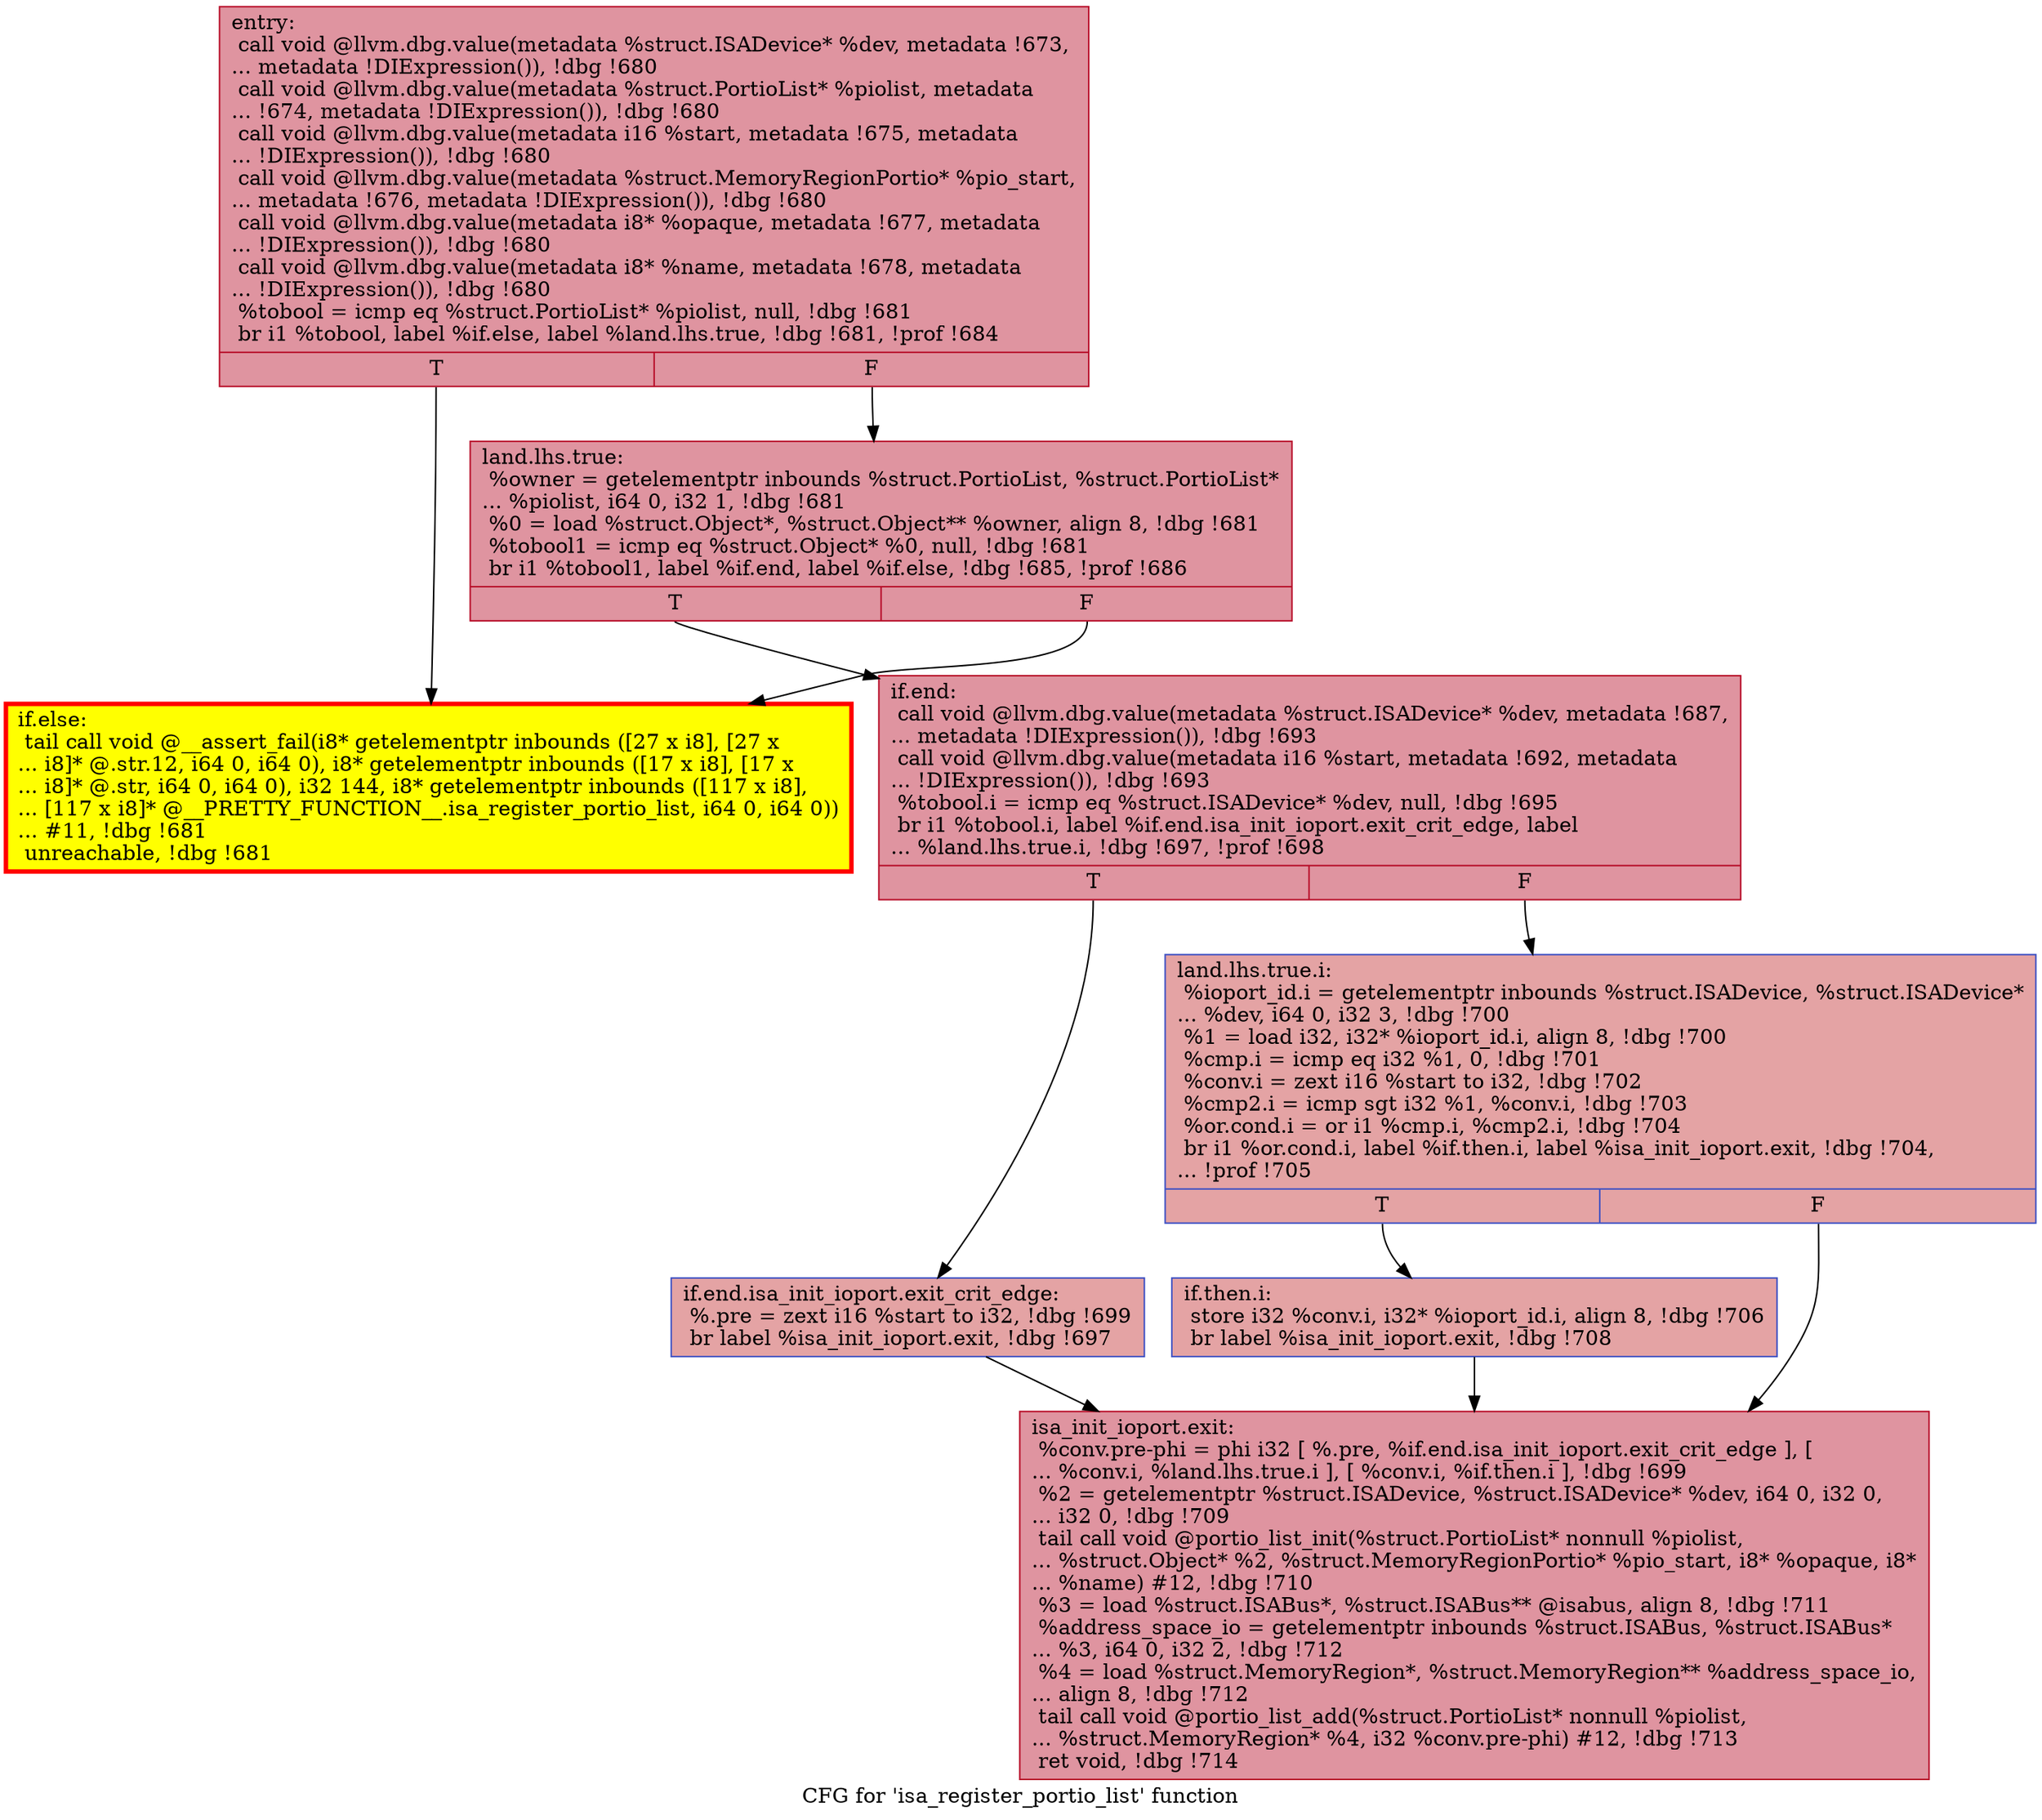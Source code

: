 digraph "CFG for 'isa_register_portio_list' function" {
	label="CFG for 'isa_register_portio_list' function";

	Node0x559cebb948f0 [shape=record,color="#b70d28ff", style=filled, fillcolor="#b70d2870",label="{entry:\l  call void @llvm.dbg.value(metadata %struct.ISADevice* %dev, metadata !673,\l... metadata !DIExpression()), !dbg !680\l  call void @llvm.dbg.value(metadata %struct.PortioList* %piolist, metadata\l... !674, metadata !DIExpression()), !dbg !680\l  call void @llvm.dbg.value(metadata i16 %start, metadata !675, metadata\l... !DIExpression()), !dbg !680\l  call void @llvm.dbg.value(metadata %struct.MemoryRegionPortio* %pio_start,\l... metadata !676, metadata !DIExpression()), !dbg !680\l  call void @llvm.dbg.value(metadata i8* %opaque, metadata !677, metadata\l... !DIExpression()), !dbg !680\l  call void @llvm.dbg.value(metadata i8* %name, metadata !678, metadata\l... !DIExpression()), !dbg !680\l  %tobool = icmp eq %struct.PortioList* %piolist, null, !dbg !681\l  br i1 %tobool, label %if.else, label %land.lhs.true, !dbg !681, !prof !684\l|{<s0>T|<s1>F}}"];
	Node0x559cebb948f0:s0 -> Node0x559cebb84c80;
	Node0x559cebb948f0:s1 -> Node0x559cebb84cf0;
	Node0x559cebb84cf0 [shape=record,color="#b70d28ff", style=filled, fillcolor="#b70d2870",label="{land.lhs.true:                                    \l  %owner = getelementptr inbounds %struct.PortioList, %struct.PortioList*\l... %piolist, i64 0, i32 1, !dbg !681\l  %0 = load %struct.Object*, %struct.Object** %owner, align 8, !dbg !681\l  %tobool1 = icmp eq %struct.Object* %0, null, !dbg !681\l  br i1 %tobool1, label %if.end, label %if.else, !dbg !685, !prof !686\l|{<s0>T|<s1>F}}"];
	Node0x559cebb84cf0:s0 -> Node0x559cebb84c10;
	Node0x559cebb84cf0:s1 -> Node0x559cebb84c80;
	Node0x559cebb84c80 [shape=record,penwidth=3.0, style="filled", color="red", fillcolor="yellow",label="{if.else:                                          \l  tail call void @__assert_fail(i8* getelementptr inbounds ([27 x i8], [27 x\l... i8]* @.str.12, i64 0, i64 0), i8* getelementptr inbounds ([17 x i8], [17 x\l... i8]* @.str, i64 0, i64 0), i32 144, i8* getelementptr inbounds ([117 x i8],\l... [117 x i8]* @__PRETTY_FUNCTION__.isa_register_portio_list, i64 0, i64 0))\l... #11, !dbg !681\l  unreachable, !dbg !681\l}"];
	Node0x559cebb84c10 [shape=record,color="#b70d28ff", style=filled, fillcolor="#b70d2870",label="{if.end:                                           \l  call void @llvm.dbg.value(metadata %struct.ISADevice* %dev, metadata !687,\l... metadata !DIExpression()), !dbg !693\l  call void @llvm.dbg.value(metadata i16 %start, metadata !692, metadata\l... !DIExpression()), !dbg !693\l  %tobool.i = icmp eq %struct.ISADevice* %dev, null, !dbg !695\l  br i1 %tobool.i, label %if.end.isa_init_ioport.exit_crit_edge, label\l... %land.lhs.true.i, !dbg !697, !prof !698\l|{<s0>T|<s1>F}}"];
	Node0x559cebb84c10:s0 -> Node0x559cebb9b740;
	Node0x559cebb84c10:s1 -> Node0x559cebb9b060;
	Node0x559cebb9b740 [shape=record,color="#3d50c3ff", style=filled, fillcolor="#c32e3170",label="{if.end.isa_init_ioport.exit_crit_edge:            \l  %.pre = zext i16 %start to i32, !dbg !699\l  br label %isa_init_ioport.exit, !dbg !697\l}"];
	Node0x559cebb9b740 -> Node0x559cebbca010;
	Node0x559cebb9b060 [shape=record,color="#3d50c3ff", style=filled, fillcolor="#c32e3170",label="{land.lhs.true.i:                                  \l  %ioport_id.i = getelementptr inbounds %struct.ISADevice, %struct.ISADevice*\l... %dev, i64 0, i32 3, !dbg !700\l  %1 = load i32, i32* %ioport_id.i, align 8, !dbg !700\l  %cmp.i = icmp eq i32 %1, 0, !dbg !701\l  %conv.i = zext i16 %start to i32, !dbg !702\l  %cmp2.i = icmp sgt i32 %1, %conv.i, !dbg !703\l  %or.cond.i = or i1 %cmp.i, %cmp2.i, !dbg !704\l  br i1 %or.cond.i, label %if.then.i, label %isa_init_ioport.exit, !dbg !704,\l... !prof !705\l|{<s0>T|<s1>F}}"];
	Node0x559cebb9b060:s0 -> Node0x559cebbc9860;
	Node0x559cebb9b060:s1 -> Node0x559cebbca010;
	Node0x559cebbc9860 [shape=record,color="#3d50c3ff", style=filled, fillcolor="#c32e3170",label="{if.then.i:                                        \l  store i32 %conv.i, i32* %ioport_id.i, align 8, !dbg !706\l  br label %isa_init_ioport.exit, !dbg !708\l}"];
	Node0x559cebbc9860 -> Node0x559cebbca010;
	Node0x559cebbca010 [shape=record,color="#b70d28ff", style=filled, fillcolor="#b70d2870",label="{isa_init_ioport.exit:                             \l  %conv.pre-phi = phi i32 [ %.pre, %if.end.isa_init_ioport.exit_crit_edge ], [\l... %conv.i, %land.lhs.true.i ], [ %conv.i, %if.then.i ], !dbg !699\l  %2 = getelementptr %struct.ISADevice, %struct.ISADevice* %dev, i64 0, i32 0,\l... i32 0, !dbg !709\l  tail call void @portio_list_init(%struct.PortioList* nonnull %piolist,\l... %struct.Object* %2, %struct.MemoryRegionPortio* %pio_start, i8* %opaque, i8*\l... %name) #12, !dbg !710\l  %3 = load %struct.ISABus*, %struct.ISABus** @isabus, align 8, !dbg !711\l  %address_space_io = getelementptr inbounds %struct.ISABus, %struct.ISABus*\l... %3, i64 0, i32 2, !dbg !712\l  %4 = load %struct.MemoryRegion*, %struct.MemoryRegion** %address_space_io,\l... align 8, !dbg !712\l  tail call void @portio_list_add(%struct.PortioList* nonnull %piolist,\l... %struct.MemoryRegion* %4, i32 %conv.pre-phi) #12, !dbg !713\l  ret void, !dbg !714\l}"];
}
